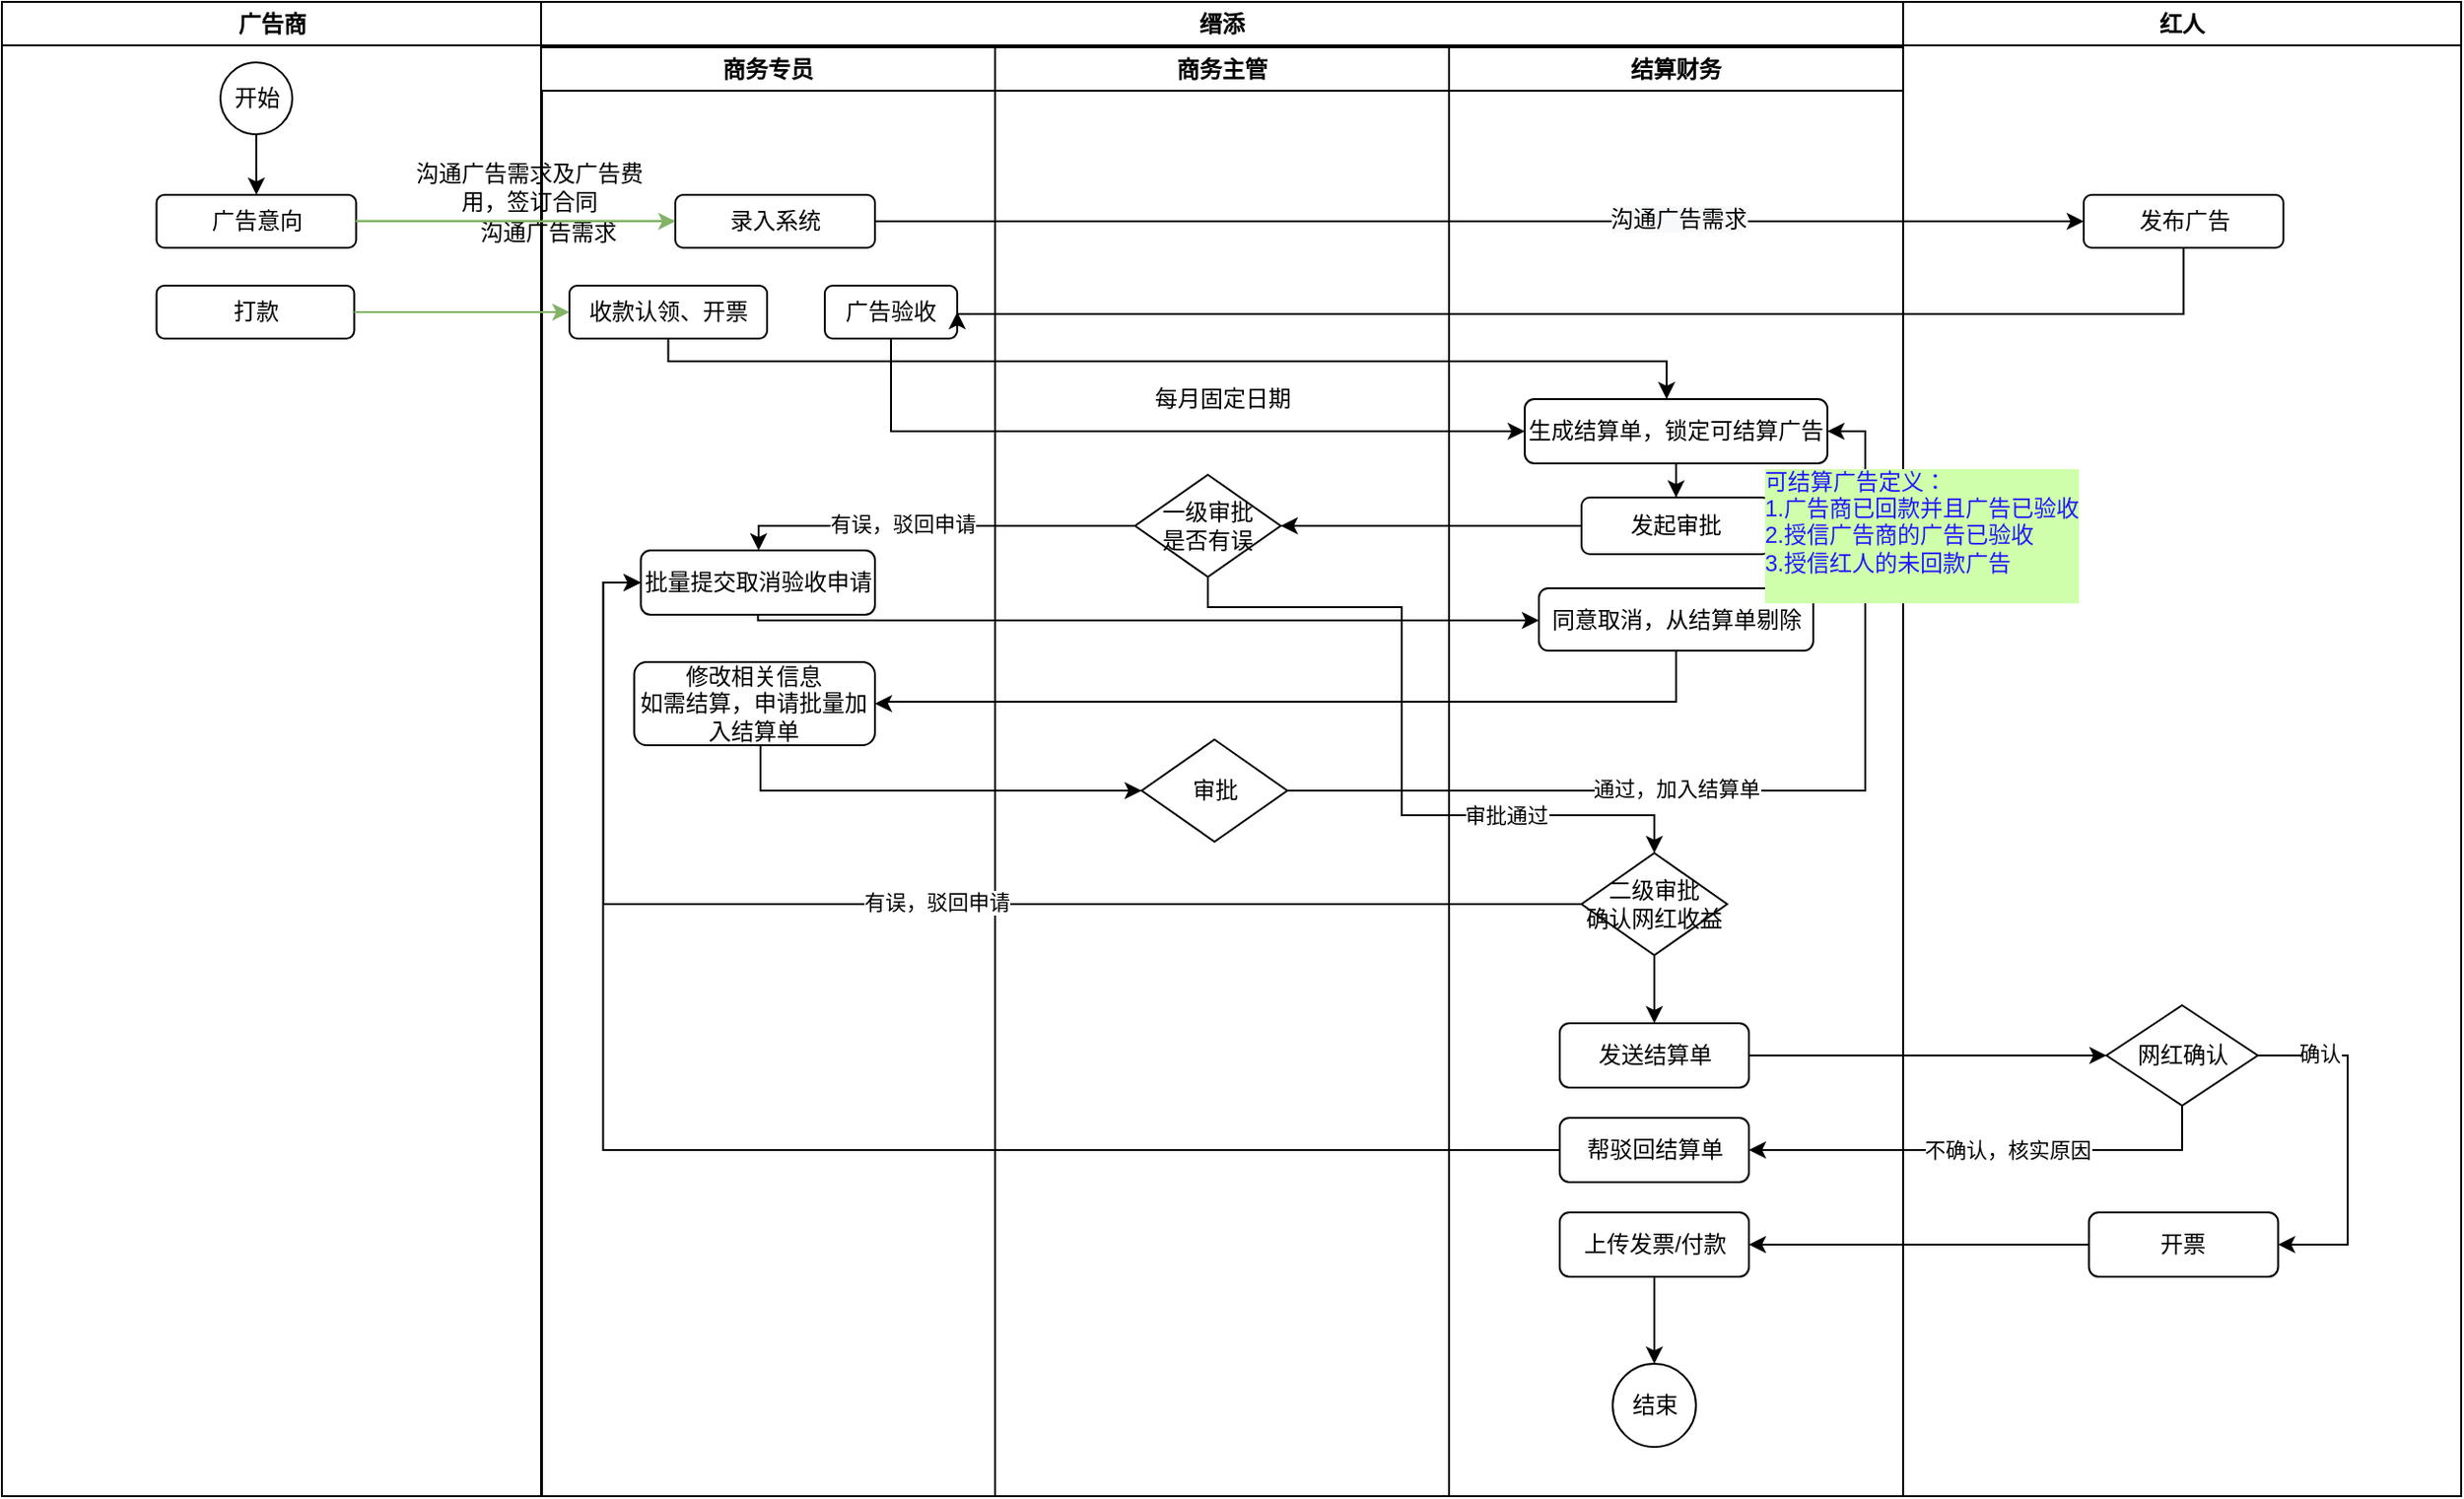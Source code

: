 <mxfile version="15.2.5" type="github">
  <diagram name="Page-1" id="e7e014a7-5840-1c2e-5031-d8a46d1fe8dd">
    <mxGraphModel dx="1635" dy="866" grid="1" gridSize="10" guides="1" tooltips="1" connect="1" arrows="1" fold="1" page="1" pageScale="1" pageWidth="1169" pageHeight="826" background="none" math="0" shadow="0">
      <root>
        <mxCell id="0" />
        <mxCell id="1" parent="0" />
        <mxCell id="2" value="广告商" style="swimlane;whiteSpace=wrap" parent="1" vertex="1">
          <mxGeometry x="20" y="20" width="285.5" height="790" as="geometry" />
        </mxCell>
        <mxCell id="EuBQ1Uk0UbVm1_WswHTq-43" style="edgeStyle=orthogonalEdgeStyle;rounded=0;orthogonalLoop=1;jettySize=auto;html=1;" parent="2" source="EuBQ1Uk0UbVm1_WswHTq-41" target="EuBQ1Uk0UbVm1_WswHTq-42" edge="1">
          <mxGeometry relative="1" as="geometry" />
        </mxCell>
        <mxCell id="EuBQ1Uk0UbVm1_WswHTq-41" value="开始" style="ellipse;whiteSpace=wrap;html=1;aspect=fixed;" parent="2" vertex="1">
          <mxGeometry x="115.5" y="32" width="38" height="38" as="geometry" />
        </mxCell>
        <mxCell id="EuBQ1Uk0UbVm1_WswHTq-42" value="广告意向" style="rounded=1;whiteSpace=wrap;html=1;" parent="2" vertex="1">
          <mxGeometry x="81.75" y="102" width="105.5" height="28" as="geometry" />
        </mxCell>
        <mxCell id="EuBQ1Uk0UbVm1_WswHTq-55" value="打款" style="rounded=1;whiteSpace=wrap;html=1;" parent="2" vertex="1">
          <mxGeometry x="81.75" y="150" width="104.5" height="28" as="geometry" />
        </mxCell>
        <mxCell id="EuBQ1Uk0UbVm1_WswHTq-70" style="edgeStyle=orthogonalEdgeStyle;rounded=0;orthogonalLoop=1;jettySize=auto;html=1;fillColor=#d5e8d4;strokeColor=#82b366;" parent="2" edge="1">
          <mxGeometry relative="1" as="geometry">
            <mxPoint x="187.25" y="115.71" as="sourcePoint" />
            <mxPoint x="380.5" y="115.71" as="targetPoint" />
          </mxGeometry>
        </mxCell>
        <mxCell id="3" value="缙添" style="swimlane;whiteSpace=wrap;swimlaneLine=1;" parent="1" vertex="1">
          <mxGeometry x="305" y="20" width="720" height="790" as="geometry">
            <mxRectangle x="444.5" y="128" width="60" height="23" as="alternateBounds" />
          </mxGeometry>
        </mxCell>
        <mxCell id="EuBQ1Uk0UbVm1_WswHTq-48" value="沟通广告需求及广告费用，签订合同" style="text;html=1;strokeColor=none;fillColor=none;align=center;verticalAlign=middle;whiteSpace=wrap;rounded=0;" parent="3" vertex="1">
          <mxGeometry x="-74.5" y="82" width="135.5" height="32" as="geometry" />
        </mxCell>
        <mxCell id="eJH0rVVVb4Bd_16MOeba-6" value="商务专员" style="swimlane;whiteSpace=wrap;sketch=0;rounded=0;shadow=0;startSize=23;" vertex="1" parent="3">
          <mxGeometry y="24" width="240" height="766" as="geometry" />
        </mxCell>
        <mxCell id="eJH0rVVVb4Bd_16MOeba-8" value="沟通广告需求" style="text;html=1;strokeColor=none;fillColor=none;align=center;verticalAlign=middle;whiteSpace=wrap;rounded=0;" vertex="1" parent="eJH0rVVVb4Bd_16MOeba-6">
          <mxGeometry x="-64.5" y="82" width="135.5" height="32" as="geometry" />
        </mxCell>
        <mxCell id="EuBQ1Uk0UbVm1_WswHTq-52" value="广告验收" style="rounded=1;whiteSpace=wrap;html=1;" parent="eJH0rVVVb4Bd_16MOeba-6" vertex="1">
          <mxGeometry x="150" y="126" width="70" height="28" as="geometry" />
        </mxCell>
        <mxCell id="EuBQ1Uk0UbVm1_WswHTq-57" value="收款认领、开票" style="rounded=1;whiteSpace=wrap;html=1;" parent="eJH0rVVVb4Bd_16MOeba-6" vertex="1">
          <mxGeometry x="15" y="126" width="104.5" height="28" as="geometry" />
        </mxCell>
        <mxCell id="EuBQ1Uk0UbVm1_WswHTq-44" value="录入系统" style="rounded=1;whiteSpace=wrap;html=1;" parent="eJH0rVVVb4Bd_16MOeba-6" vertex="1">
          <mxGeometry x="71" y="78" width="105.5" height="28" as="geometry" />
        </mxCell>
        <mxCell id="eJH0rVVVb4Bd_16MOeba-38" value="批量提交取消验收申请" style="rounded=1;whiteSpace=wrap;html=1;" vertex="1" parent="eJH0rVVVb4Bd_16MOeba-6">
          <mxGeometry x="52.75" y="266" width="123.75" height="34" as="geometry" />
        </mxCell>
        <mxCell id="eJH0rVVVb4Bd_16MOeba-42" value="修改相关信息&lt;br&gt;如需结算，申请批量加入结算单" style="rounded=1;whiteSpace=wrap;html=1;labelBackgroundColor=none;fontColor=default;align=center;" vertex="1" parent="eJH0rVVVb4Bd_16MOeba-6">
          <mxGeometry x="49.25" y="325" width="127.25" height="44" as="geometry" />
        </mxCell>
        <mxCell id="eJH0rVVVb4Bd_16MOeba-11" value="商务主管" style="swimlane;whiteSpace=wrap;sketch=0;rounded=0;shadow=0;" vertex="1" parent="3">
          <mxGeometry x="240" y="24" width="240" height="766" as="geometry" />
        </mxCell>
        <mxCell id="eJH0rVVVb4Bd_16MOeba-28" value="每月固定日期" style="text;html=1;strokeColor=none;fillColor=none;align=center;verticalAlign=middle;whiteSpace=wrap;rounded=0;" vertex="1" parent="eJH0rVVVb4Bd_16MOeba-11">
          <mxGeometry x="77.5" y="176" width="85" height="20" as="geometry" />
        </mxCell>
        <mxCell id="eJH0rVVVb4Bd_16MOeba-36" value="一级审批&lt;br&gt;是否有误" style="rhombus;whiteSpace=wrap;html=1;labelBackgroundColor=none;fontColor=default;align=center;" vertex="1" parent="eJH0rVVVb4Bd_16MOeba-11">
          <mxGeometry x="74" y="226" width="77" height="54" as="geometry" />
        </mxCell>
        <mxCell id="eJH0rVVVb4Bd_16MOeba-48" value="审批" style="rhombus;whiteSpace=wrap;html=1;labelBackgroundColor=none;fontColor=default;align=center;" vertex="1" parent="eJH0rVVVb4Bd_16MOeba-11">
          <mxGeometry x="77.5" y="366" width="77" height="54" as="geometry" />
        </mxCell>
        <mxCell id="eJH0rVVVb4Bd_16MOeba-15" value="结算财务" style="swimlane;whiteSpace=wrap;sketch=0;rounded=0;shadow=0;" vertex="1" parent="3">
          <mxGeometry x="480" y="24" width="240" height="766" as="geometry" />
        </mxCell>
        <mxCell id="eJH0rVVVb4Bd_16MOeba-56" style="edgeStyle=orthogonalEdgeStyle;rounded=0;orthogonalLoop=1;jettySize=auto;html=1;fontColor=default;" edge="1" parent="eJH0rVVVb4Bd_16MOeba-15" source="eJH0rVVVb4Bd_16MOeba-25" target="eJH0rVVVb4Bd_16MOeba-55">
          <mxGeometry relative="1" as="geometry" />
        </mxCell>
        <mxCell id="eJH0rVVVb4Bd_16MOeba-25" value="生成结算单，锁定可结算广告" style="rounded=1;whiteSpace=wrap;html=1;" vertex="1" parent="eJH0rVVVb4Bd_16MOeba-15">
          <mxGeometry x="40" y="186" width="160" height="34" as="geometry" />
        </mxCell>
        <mxCell id="eJH0rVVVb4Bd_16MOeba-40" value="同意取消，从结算单剔除" style="rounded=1;whiteSpace=wrap;html=1;" vertex="1" parent="eJH0rVVVb4Bd_16MOeba-15">
          <mxGeometry x="47.5" y="286" width="145" height="33" as="geometry" />
        </mxCell>
        <mxCell id="eJH0rVVVb4Bd_16MOeba-55" value="发起审批" style="rounded=1;whiteSpace=wrap;html=1;" vertex="1" parent="eJH0rVVVb4Bd_16MOeba-15">
          <mxGeometry x="70" y="238" width="100" height="30" as="geometry" />
        </mxCell>
        <mxCell id="eJH0rVVVb4Bd_16MOeba-65" style="edgeStyle=orthogonalEdgeStyle;rounded=0;orthogonalLoop=1;jettySize=auto;html=1;entryX=0.5;entryY=0;entryDx=0;entryDy=0;fontColor=default;" edge="1" parent="eJH0rVVVb4Bd_16MOeba-15" source="eJH0rVVVb4Bd_16MOeba-59" target="eJH0rVVVb4Bd_16MOeba-64">
          <mxGeometry relative="1" as="geometry" />
        </mxCell>
        <mxCell id="eJH0rVVVb4Bd_16MOeba-59" value="二级审批&lt;br&gt;确认网红收益" style="rhombus;whiteSpace=wrap;html=1;labelBackgroundColor=none;fontColor=default;align=center;" vertex="1" parent="eJH0rVVVb4Bd_16MOeba-15">
          <mxGeometry x="70" y="426" width="77" height="54" as="geometry" />
        </mxCell>
        <mxCell id="eJH0rVVVb4Bd_16MOeba-64" value="发送结算单" style="rounded=1;whiteSpace=wrap;html=1;labelBackgroundColor=none;fontColor=default;align=center;" vertex="1" parent="eJH0rVVVb4Bd_16MOeba-15">
          <mxGeometry x="58.5" y="516" width="100" height="34" as="geometry" />
        </mxCell>
        <mxCell id="eJH0rVVVb4Bd_16MOeba-69" value="帮驳回结算单" style="rounded=1;whiteSpace=wrap;html=1;labelBackgroundColor=none;fontColor=default;align=center;" vertex="1" parent="eJH0rVVVb4Bd_16MOeba-15">
          <mxGeometry x="58.5" y="566" width="100" height="34" as="geometry" />
        </mxCell>
        <mxCell id="EuBQ1Uk0UbVm1_WswHTq-65" value="结束" style="ellipse;whiteSpace=wrap;html=1;aspect=fixed;" parent="eJH0rVVVb4Bd_16MOeba-15" vertex="1">
          <mxGeometry x="86.5" y="696" width="44" height="44" as="geometry" />
        </mxCell>
        <mxCell id="eJH0rVVVb4Bd_16MOeba-77" style="edgeStyle=orthogonalEdgeStyle;rounded=0;orthogonalLoop=1;jettySize=auto;html=1;fontColor=default;" edge="1" parent="eJH0rVVVb4Bd_16MOeba-15" source="eJH0rVVVb4Bd_16MOeba-75" target="EuBQ1Uk0UbVm1_WswHTq-65">
          <mxGeometry relative="1" as="geometry" />
        </mxCell>
        <mxCell id="eJH0rVVVb4Bd_16MOeba-75" value="上传发票/付款" style="rounded=1;whiteSpace=wrap;html=1;labelBackgroundColor=none;fontColor=default;align=center;" vertex="1" parent="eJH0rVVVb4Bd_16MOeba-15">
          <mxGeometry x="58.5" y="616" width="100" height="34" as="geometry" />
        </mxCell>
        <mxCell id="eJH0rVVVb4Bd_16MOeba-26" style="edgeStyle=orthogonalEdgeStyle;rounded=0;orthogonalLoop=1;jettySize=auto;html=1;" edge="1" parent="3" source="EuBQ1Uk0UbVm1_WswHTq-57" target="eJH0rVVVb4Bd_16MOeba-25">
          <mxGeometry relative="1" as="geometry">
            <Array as="points">
              <mxPoint x="67" y="190" />
              <mxPoint x="595" y="190" />
            </Array>
          </mxGeometry>
        </mxCell>
        <mxCell id="eJH0rVVVb4Bd_16MOeba-30" style="edgeStyle=orthogonalEdgeStyle;rounded=0;orthogonalLoop=1;jettySize=auto;html=1;entryX=0;entryY=0.5;entryDx=0;entryDy=0;" edge="1" parent="3" source="EuBQ1Uk0UbVm1_WswHTq-52" target="eJH0rVVVb4Bd_16MOeba-25">
          <mxGeometry relative="1" as="geometry">
            <Array as="points">
              <mxPoint x="185" y="227" />
            </Array>
          </mxGeometry>
        </mxCell>
        <mxCell id="eJH0rVVVb4Bd_16MOeba-39" style="edgeStyle=orthogonalEdgeStyle;rounded=0;orthogonalLoop=1;jettySize=auto;html=1;fontColor=default;" edge="1" parent="3" source="eJH0rVVVb4Bd_16MOeba-36" target="eJH0rVVVb4Bd_16MOeba-38">
          <mxGeometry relative="1" as="geometry">
            <Array as="points">
              <mxPoint x="115" y="277" />
            </Array>
          </mxGeometry>
        </mxCell>
        <mxCell id="eJH0rVVVb4Bd_16MOeba-54" value="有误，驳回申请" style="edgeLabel;html=1;align=center;verticalAlign=middle;resizable=0;points=[];fontColor=default;" vertex="1" connectable="0" parent="eJH0rVVVb4Bd_16MOeba-39">
          <mxGeometry x="0.166" y="-1" relative="1" as="geometry">
            <mxPoint as="offset" />
          </mxGeometry>
        </mxCell>
        <mxCell id="eJH0rVVVb4Bd_16MOeba-41" style="edgeStyle=orthogonalEdgeStyle;rounded=0;orthogonalLoop=1;jettySize=auto;html=1;entryX=0;entryY=0.5;entryDx=0;entryDy=0;fontColor=default;" edge="1" parent="3" source="eJH0rVVVb4Bd_16MOeba-38" target="eJH0rVVVb4Bd_16MOeba-40">
          <mxGeometry relative="1" as="geometry">
            <Array as="points">
              <mxPoint x="115" y="327" />
              <mxPoint x="528" y="327" />
            </Array>
          </mxGeometry>
        </mxCell>
        <mxCell id="eJH0rVVVb4Bd_16MOeba-43" style="edgeStyle=orthogonalEdgeStyle;rounded=0;orthogonalLoop=1;jettySize=auto;html=1;entryX=1;entryY=0.5;entryDx=0;entryDy=0;fontColor=default;" edge="1" parent="3" source="eJH0rVVVb4Bd_16MOeba-40" target="eJH0rVVVb4Bd_16MOeba-42">
          <mxGeometry relative="1" as="geometry">
            <Array as="points">
              <mxPoint x="600" y="370" />
              <mxPoint x="180" y="370" />
            </Array>
          </mxGeometry>
        </mxCell>
        <mxCell id="eJH0rVVVb4Bd_16MOeba-49" style="edgeStyle=orthogonalEdgeStyle;rounded=0;orthogonalLoop=1;jettySize=auto;html=1;entryX=1;entryY=0.5;entryDx=0;entryDy=0;fontColor=default;" edge="1" parent="3" source="eJH0rVVVb4Bd_16MOeba-48" target="eJH0rVVVb4Bd_16MOeba-25">
          <mxGeometry relative="1" as="geometry" />
        </mxCell>
        <mxCell id="eJH0rVVVb4Bd_16MOeba-50" value="通过，加入结算单" style="edgeLabel;html=1;align=center;verticalAlign=middle;resizable=0;points=[];fontColor=default;" vertex="1" connectable="0" parent="eJH0rVVVb4Bd_16MOeba-49">
          <mxGeometry x="-0.202" y="1" relative="1" as="geometry">
            <mxPoint as="offset" />
          </mxGeometry>
        </mxCell>
        <mxCell id="eJH0rVVVb4Bd_16MOeba-51" style="edgeStyle=orthogonalEdgeStyle;rounded=0;orthogonalLoop=1;jettySize=auto;html=1;fontColor=default;" edge="1" parent="3" source="eJH0rVVVb4Bd_16MOeba-42" target="eJH0rVVVb4Bd_16MOeba-48">
          <mxGeometry relative="1" as="geometry">
            <Array as="points">
              <mxPoint x="116" y="417" />
            </Array>
          </mxGeometry>
        </mxCell>
        <mxCell id="eJH0rVVVb4Bd_16MOeba-57" style="edgeStyle=orthogonalEdgeStyle;rounded=0;orthogonalLoop=1;jettySize=auto;html=1;fontColor=default;" edge="1" parent="3" source="eJH0rVVVb4Bd_16MOeba-55" target="eJH0rVVVb4Bd_16MOeba-36">
          <mxGeometry relative="1" as="geometry" />
        </mxCell>
        <mxCell id="eJH0rVVVb4Bd_16MOeba-60" value="" style="edgeStyle=orthogonalEdgeStyle;rounded=0;orthogonalLoop=1;jettySize=auto;html=1;fontColor=default;" edge="1" parent="3" source="eJH0rVVVb4Bd_16MOeba-36" target="eJH0rVVVb4Bd_16MOeba-59">
          <mxGeometry relative="1" as="geometry">
            <Array as="points">
              <mxPoint x="353" y="320" />
              <mxPoint x="455" y="320" />
              <mxPoint x="455" y="430" />
            </Array>
          </mxGeometry>
        </mxCell>
        <mxCell id="eJH0rVVVb4Bd_16MOeba-61" value="审批通过" style="edgeLabel;html=1;align=center;verticalAlign=middle;resizable=0;points=[];fontColor=default;" vertex="1" connectable="0" parent="eJH0rVVVb4Bd_16MOeba-60">
          <mxGeometry x="0.481" relative="1" as="geometry">
            <mxPoint as="offset" />
          </mxGeometry>
        </mxCell>
        <mxCell id="eJH0rVVVb4Bd_16MOeba-62" style="edgeStyle=orthogonalEdgeStyle;rounded=0;orthogonalLoop=1;jettySize=auto;html=1;entryX=0;entryY=0.5;entryDx=0;entryDy=0;fontColor=default;" edge="1" parent="3" source="eJH0rVVVb4Bd_16MOeba-59" target="eJH0rVVVb4Bd_16MOeba-38">
          <mxGeometry relative="1" as="geometry">
            <Array as="points">
              <mxPoint x="33" y="477" />
              <mxPoint x="33" y="307" />
            </Array>
          </mxGeometry>
        </mxCell>
        <mxCell id="eJH0rVVVb4Bd_16MOeba-63" value="有误，驳回申请" style="edgeLabel;html=1;align=center;verticalAlign=middle;resizable=0;points=[];fontColor=default;" vertex="1" connectable="0" parent="eJH0rVVVb4Bd_16MOeba-62">
          <mxGeometry x="-0.035" y="-1" relative="1" as="geometry">
            <mxPoint as="offset" />
          </mxGeometry>
        </mxCell>
        <mxCell id="eJH0rVVVb4Bd_16MOeba-71" style="edgeStyle=orthogonalEdgeStyle;rounded=0;orthogonalLoop=1;jettySize=auto;html=1;entryX=0;entryY=0.5;entryDx=0;entryDy=0;fontColor=default;" edge="1" parent="3" source="eJH0rVVVb4Bd_16MOeba-69" target="eJH0rVVVb4Bd_16MOeba-38">
          <mxGeometry relative="1" as="geometry" />
        </mxCell>
        <mxCell id="4" value="红人" style="swimlane;whiteSpace=wrap;sketch=0;rounded=0;shadow=0;" parent="1" vertex="1">
          <mxGeometry x="1025" y="20" width="295" height="790" as="geometry" />
        </mxCell>
        <mxCell id="EuBQ1Uk0UbVm1_WswHTq-46" value="发布广告" style="rounded=1;whiteSpace=wrap;html=1;" parent="4" vertex="1">
          <mxGeometry x="95.5" y="102" width="105.5" height="28" as="geometry" />
        </mxCell>
        <mxCell id="eJH0rVVVb4Bd_16MOeba-35" value="&lt;div&gt;&lt;span style=&quot;font-size: 12px&quot;&gt;可结算广告定义：&lt;br&gt;1.广告商已回款并且广告已验收&lt;/span&gt;&lt;/div&gt;&lt;div&gt;&lt;span style=&quot;font-size: 12px&quot;&gt;2.授信广告商的广告已验收&lt;/span&gt;&lt;/div&gt;&lt;div&gt;&lt;span style=&quot;font-size: 12px&quot;&gt;3.授信红人的未回款广告&lt;/span&gt;&lt;/div&gt;&lt;div&gt;&lt;br&gt;&lt;/div&gt;" style="text;html=1;strokeColor=none;fillColor=none;align=left;verticalAlign=middle;whiteSpace=wrap;rounded=0;fontColor=#2119FF;labelBackgroundColor=#CFFFAB;" vertex="1" parent="4">
          <mxGeometry x="-75" y="250" width="185" height="64" as="geometry" />
        </mxCell>
        <mxCell id="eJH0rVVVb4Bd_16MOeba-74" style="edgeStyle=orthogonalEdgeStyle;rounded=0;orthogonalLoop=1;jettySize=auto;html=1;fontColor=default;" edge="1" parent="4" source="eJH0rVVVb4Bd_16MOeba-68" target="eJH0rVVVb4Bd_16MOeba-73">
          <mxGeometry relative="1" as="geometry">
            <Array as="points">
              <mxPoint x="235" y="557" />
              <mxPoint x="235" y="657" />
            </Array>
          </mxGeometry>
        </mxCell>
        <mxCell id="eJH0rVVVb4Bd_16MOeba-78" value="确认" style="edgeLabel;html=1;align=center;verticalAlign=middle;resizable=0;points=[];fontColor=default;" vertex="1" connectable="0" parent="eJH0rVVVb4Bd_16MOeba-74">
          <mxGeometry x="-0.648" y="1" relative="1" as="geometry">
            <mxPoint as="offset" />
          </mxGeometry>
        </mxCell>
        <mxCell id="eJH0rVVVb4Bd_16MOeba-68" value="网红确认" style="rhombus;whiteSpace=wrap;html=1;labelBackgroundColor=none;fontColor=default;align=center;" vertex="1" parent="4">
          <mxGeometry x="107.5" y="530.5" width="80" height="53" as="geometry" />
        </mxCell>
        <mxCell id="eJH0rVVVb4Bd_16MOeba-73" value="开票" style="rounded=1;whiteSpace=wrap;html=1;labelBackgroundColor=none;fontColor=default;align=center;" vertex="1" parent="4">
          <mxGeometry x="98.25" y="640" width="100" height="34" as="geometry" />
        </mxCell>
        <mxCell id="EuBQ1Uk0UbVm1_WswHTq-45" style="edgeStyle=orthogonalEdgeStyle;rounded=0;orthogonalLoop=1;jettySize=auto;html=1;fillColor=#d5e8d4;strokeColor=#82b366;" parent="1" source="EuBQ1Uk0UbVm1_WswHTq-42" target="EuBQ1Uk0UbVm1_WswHTq-44" edge="1">
          <mxGeometry relative="1" as="geometry" />
        </mxCell>
        <mxCell id="EuBQ1Uk0UbVm1_WswHTq-47" style="edgeStyle=orthogonalEdgeStyle;rounded=0;orthogonalLoop=1;jettySize=auto;html=1;entryX=0;entryY=0.5;entryDx=0;entryDy=0;" parent="1" source="EuBQ1Uk0UbVm1_WswHTq-44" target="EuBQ1Uk0UbVm1_WswHTq-46" edge="1">
          <mxGeometry relative="1" as="geometry" />
        </mxCell>
        <mxCell id="eJH0rVVVb4Bd_16MOeba-52" value="Text" style="edgeLabel;html=1;align=center;verticalAlign=middle;resizable=0;points=[];fontColor=default;" vertex="1" connectable="0" parent="EuBQ1Uk0UbVm1_WswHTq-47">
          <mxGeometry x="0.309" y="1" relative="1" as="geometry">
            <mxPoint as="offset" />
          </mxGeometry>
        </mxCell>
        <mxCell id="eJH0rVVVb4Bd_16MOeba-53" value="&lt;span style=&quot;font-size: 12px ; background-color: rgb(248 , 249 , 250)&quot;&gt;沟通广告需求&lt;/span&gt;" style="edgeLabel;html=1;align=center;verticalAlign=middle;resizable=0;points=[];fontColor=default;" vertex="1" connectable="0" parent="EuBQ1Uk0UbVm1_WswHTq-47">
          <mxGeometry x="0.327" y="1" relative="1" as="geometry">
            <mxPoint as="offset" />
          </mxGeometry>
        </mxCell>
        <mxCell id="EuBQ1Uk0UbVm1_WswHTq-58" style="edgeStyle=orthogonalEdgeStyle;rounded=0;orthogonalLoop=1;jettySize=auto;html=1;entryX=0;entryY=0.5;entryDx=0;entryDy=0;fillColor=#d5e8d4;strokeColor=#82b366;" parent="1" source="EuBQ1Uk0UbVm1_WswHTq-55" target="EuBQ1Uk0UbVm1_WswHTq-57" edge="1">
          <mxGeometry relative="1" as="geometry" />
        </mxCell>
        <mxCell id="eJH0rVVVb4Bd_16MOeba-21" style="edgeStyle=orthogonalEdgeStyle;rounded=0;orthogonalLoop=1;jettySize=auto;html=1;entryX=1;entryY=0.5;entryDx=0;entryDy=0;" edge="1" parent="1" source="EuBQ1Uk0UbVm1_WswHTq-46" target="EuBQ1Uk0UbVm1_WswHTq-52">
          <mxGeometry relative="1" as="geometry">
            <Array as="points">
              <mxPoint x="1173" y="185" />
            </Array>
          </mxGeometry>
        </mxCell>
        <mxCell id="eJH0rVVVb4Bd_16MOeba-67" value="" style="edgeStyle=orthogonalEdgeStyle;rounded=0;orthogonalLoop=1;jettySize=auto;html=1;fontColor=default;" edge="1" parent="1" source="eJH0rVVVb4Bd_16MOeba-64" target="eJH0rVVVb4Bd_16MOeba-68">
          <mxGeometry relative="1" as="geometry">
            <mxPoint x="1106" y="577" as="targetPoint" />
          </mxGeometry>
        </mxCell>
        <mxCell id="eJH0rVVVb4Bd_16MOeba-72" style="edgeStyle=orthogonalEdgeStyle;rounded=0;orthogonalLoop=1;jettySize=auto;html=1;entryX=1;entryY=0.5;entryDx=0;entryDy=0;fontColor=default;" edge="1" parent="1" source="eJH0rVVVb4Bd_16MOeba-68" target="eJH0rVVVb4Bd_16MOeba-69">
          <mxGeometry relative="1" as="geometry">
            <Array as="points">
              <mxPoint x="1173" y="627" />
            </Array>
          </mxGeometry>
        </mxCell>
        <mxCell id="eJH0rVVVb4Bd_16MOeba-79" value="不确认，核实原因" style="edgeLabel;html=1;align=center;verticalAlign=middle;resizable=0;points=[];fontColor=default;" vertex="1" connectable="0" parent="eJH0rVVVb4Bd_16MOeba-72">
          <mxGeometry x="-0.08" relative="1" as="geometry">
            <mxPoint as="offset" />
          </mxGeometry>
        </mxCell>
        <mxCell id="eJH0rVVVb4Bd_16MOeba-76" style="edgeStyle=orthogonalEdgeStyle;rounded=0;orthogonalLoop=1;jettySize=auto;html=1;fontColor=default;" edge="1" parent="1" source="eJH0rVVVb4Bd_16MOeba-73" target="eJH0rVVVb4Bd_16MOeba-75">
          <mxGeometry relative="1" as="geometry" />
        </mxCell>
      </root>
    </mxGraphModel>
  </diagram>
</mxfile>
